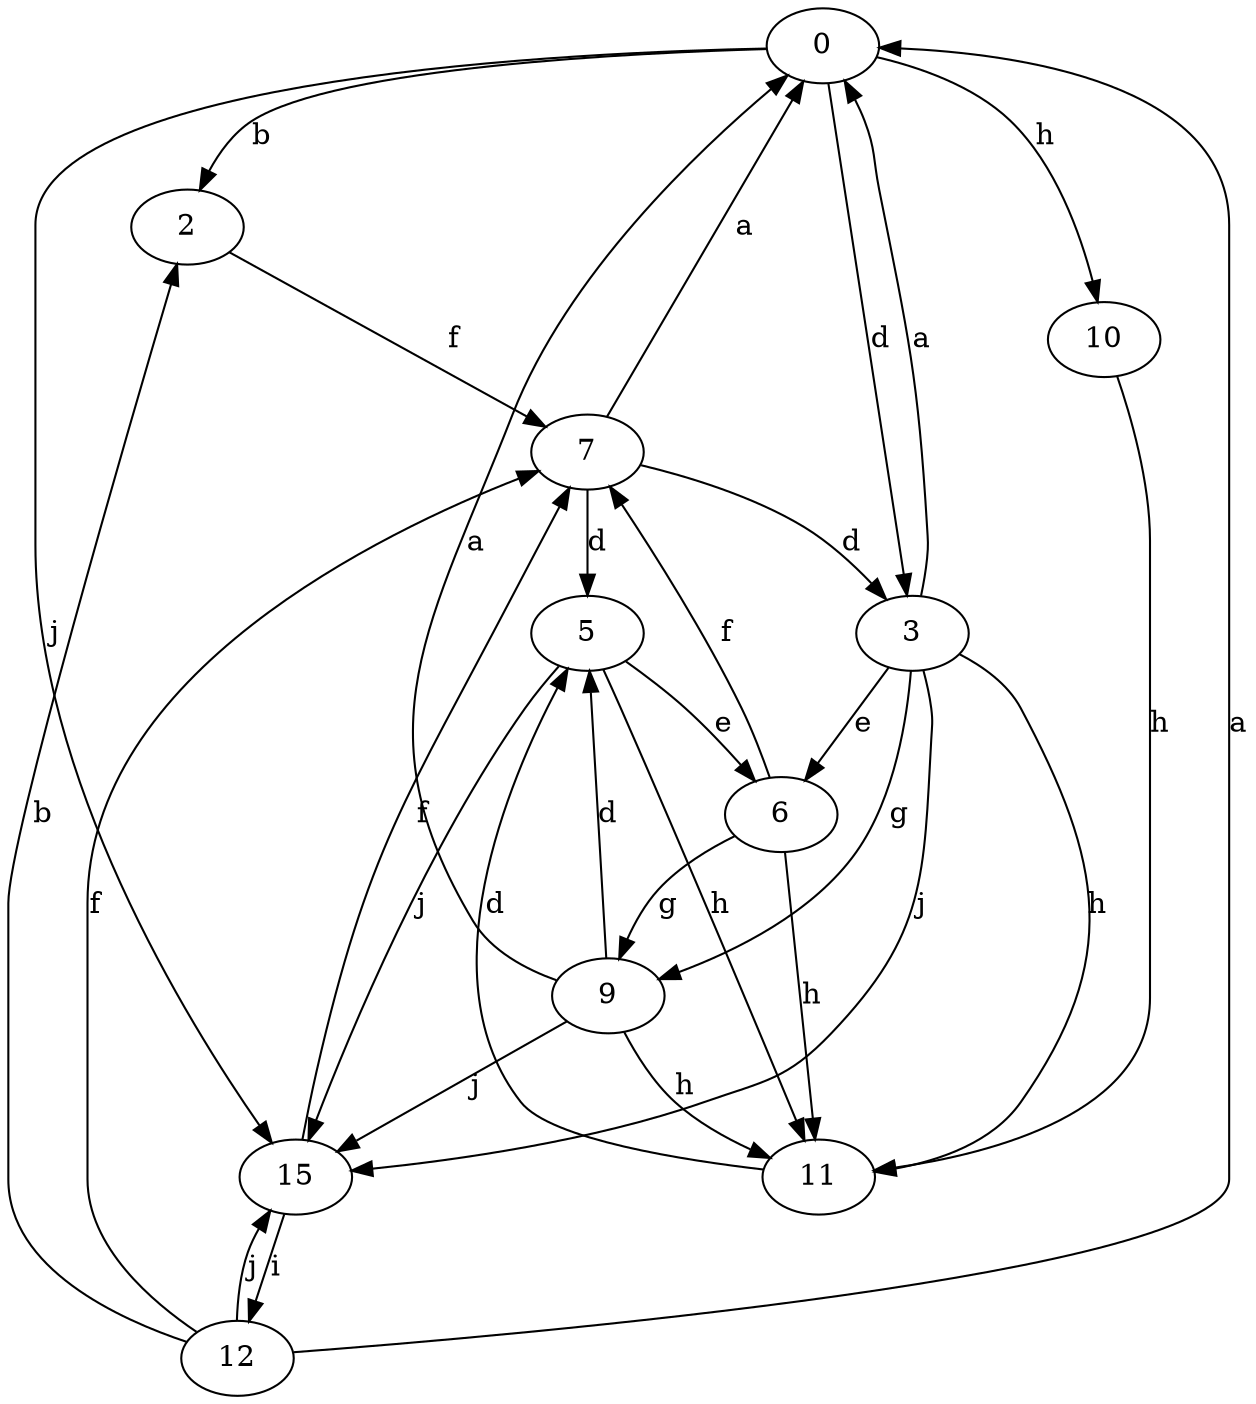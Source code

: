 strict digraph  {
0;
2;
3;
5;
6;
7;
9;
10;
11;
12;
15;
0 -> 2  [label=b];
0 -> 3  [label=d];
0 -> 10  [label=h];
0 -> 15  [label=j];
2 -> 7  [label=f];
3 -> 0  [label=a];
3 -> 6  [label=e];
3 -> 9  [label=g];
3 -> 11  [label=h];
3 -> 15  [label=j];
5 -> 6  [label=e];
5 -> 11  [label=h];
5 -> 15  [label=j];
6 -> 7  [label=f];
6 -> 9  [label=g];
6 -> 11  [label=h];
7 -> 0  [label=a];
7 -> 3  [label=d];
7 -> 5  [label=d];
9 -> 0  [label=a];
9 -> 5  [label=d];
9 -> 11  [label=h];
9 -> 15  [label=j];
10 -> 11  [label=h];
11 -> 5  [label=d];
12 -> 0  [label=a];
12 -> 2  [label=b];
12 -> 7  [label=f];
12 -> 15  [label=j];
15 -> 7  [label=f];
15 -> 12  [label=i];
}
